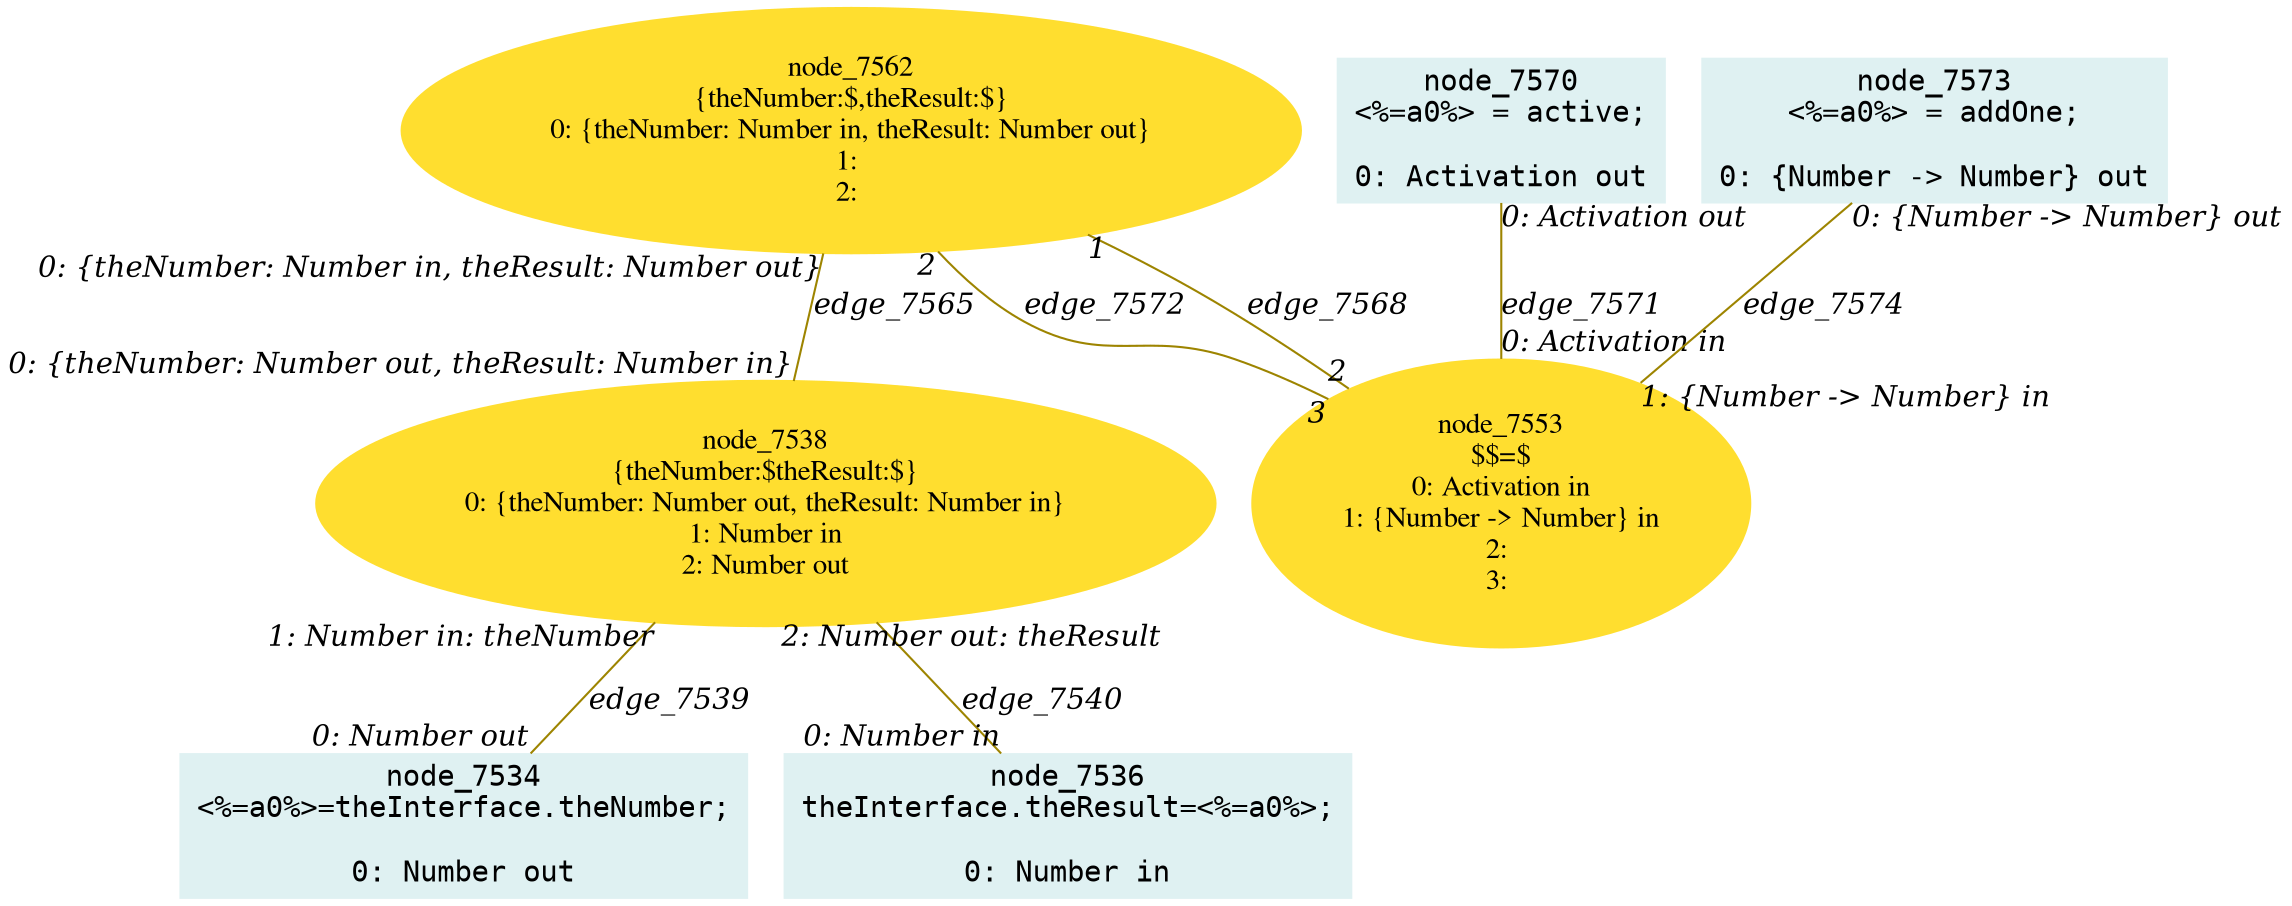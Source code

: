 digraph g{node_7534 [shape="box", style="filled", color="#dff1f2", fontname="Courier", label="node_7534
<%=a0%>=theInterface.theNumber;

0: Number out" ]
node_7536 [shape="box", style="filled", color="#dff1f2", fontname="Courier", label="node_7536
theInterface.theResult=<%=a0%>;

0: Number in" ]
node_7538 [shape="ellipse", style="filled", color="#ffde2f", fontname="Times", label="node_7538
{theNumber:$theResult:$}
0: {theNumber: Number out, theResult: Number in}
1: Number in
2: Number out" ]
node_7553 [shape="ellipse", style="filled", color="#ffde2f", fontname="Times", label="node_7553
$$=$
0: Activation in
1: {Number -> Number} in
2: 
3: " ]
node_7562 [shape="ellipse", style="filled", color="#ffde2f", fontname="Times", label="node_7562
{theNumber:$,theResult:$}
0: {theNumber: Number in, theResult: Number out}
1: 
2: " ]
node_7570 [shape="box", style="filled", color="#dff1f2", fontname="Courier", label="node_7570
<%=a0%> = active;

0: Activation out" ]
node_7573 [shape="box", style="filled", color="#dff1f2", fontname="Courier", label="node_7573
<%=a0%> = addOne;

0: {Number -> Number} out" ]
node_7538 -> node_7534 [dir=none, arrowHead=none, fontname="Times-Italic", arrowsize=1, color="#9d8400", label="edge_7539",  headlabel="0: Number out", taillabel="1: Number in: theNumber" ]
node_7538 -> node_7536 [dir=none, arrowHead=none, fontname="Times-Italic", arrowsize=1, color="#9d8400", label="edge_7540",  headlabel="0: Number in", taillabel="2: Number out: theResult" ]
node_7562 -> node_7538 [dir=none, arrowHead=none, fontname="Times-Italic", arrowsize=1, color="#9d8400", label="edge_7565",  headlabel="0: {theNumber: Number out, theResult: Number in}", taillabel="0: {theNumber: Number in, theResult: Number out}" ]
node_7553 -> node_7562 [dir=none, arrowHead=none, fontname="Times-Italic", arrowsize=1, color="#9d8400", label="edge_7568",  headlabel="1", taillabel="2" ]
node_7570 -> node_7553 [dir=none, arrowHead=none, fontname="Times-Italic", arrowsize=1, color="#9d8400", label="edge_7571",  headlabel="0: Activation in", taillabel="0: Activation out" ]
node_7562 -> node_7553 [dir=none, arrowHead=none, fontname="Times-Italic", arrowsize=1, color="#9d8400", label="edge_7572",  headlabel="3", taillabel="2" ]
node_7573 -> node_7553 [dir=none, arrowHead=none, fontname="Times-Italic", arrowsize=1, color="#9d8400", label="edge_7574",  headlabel="1: {Number -> Number} in", taillabel="0: {Number -> Number} out" ]
}